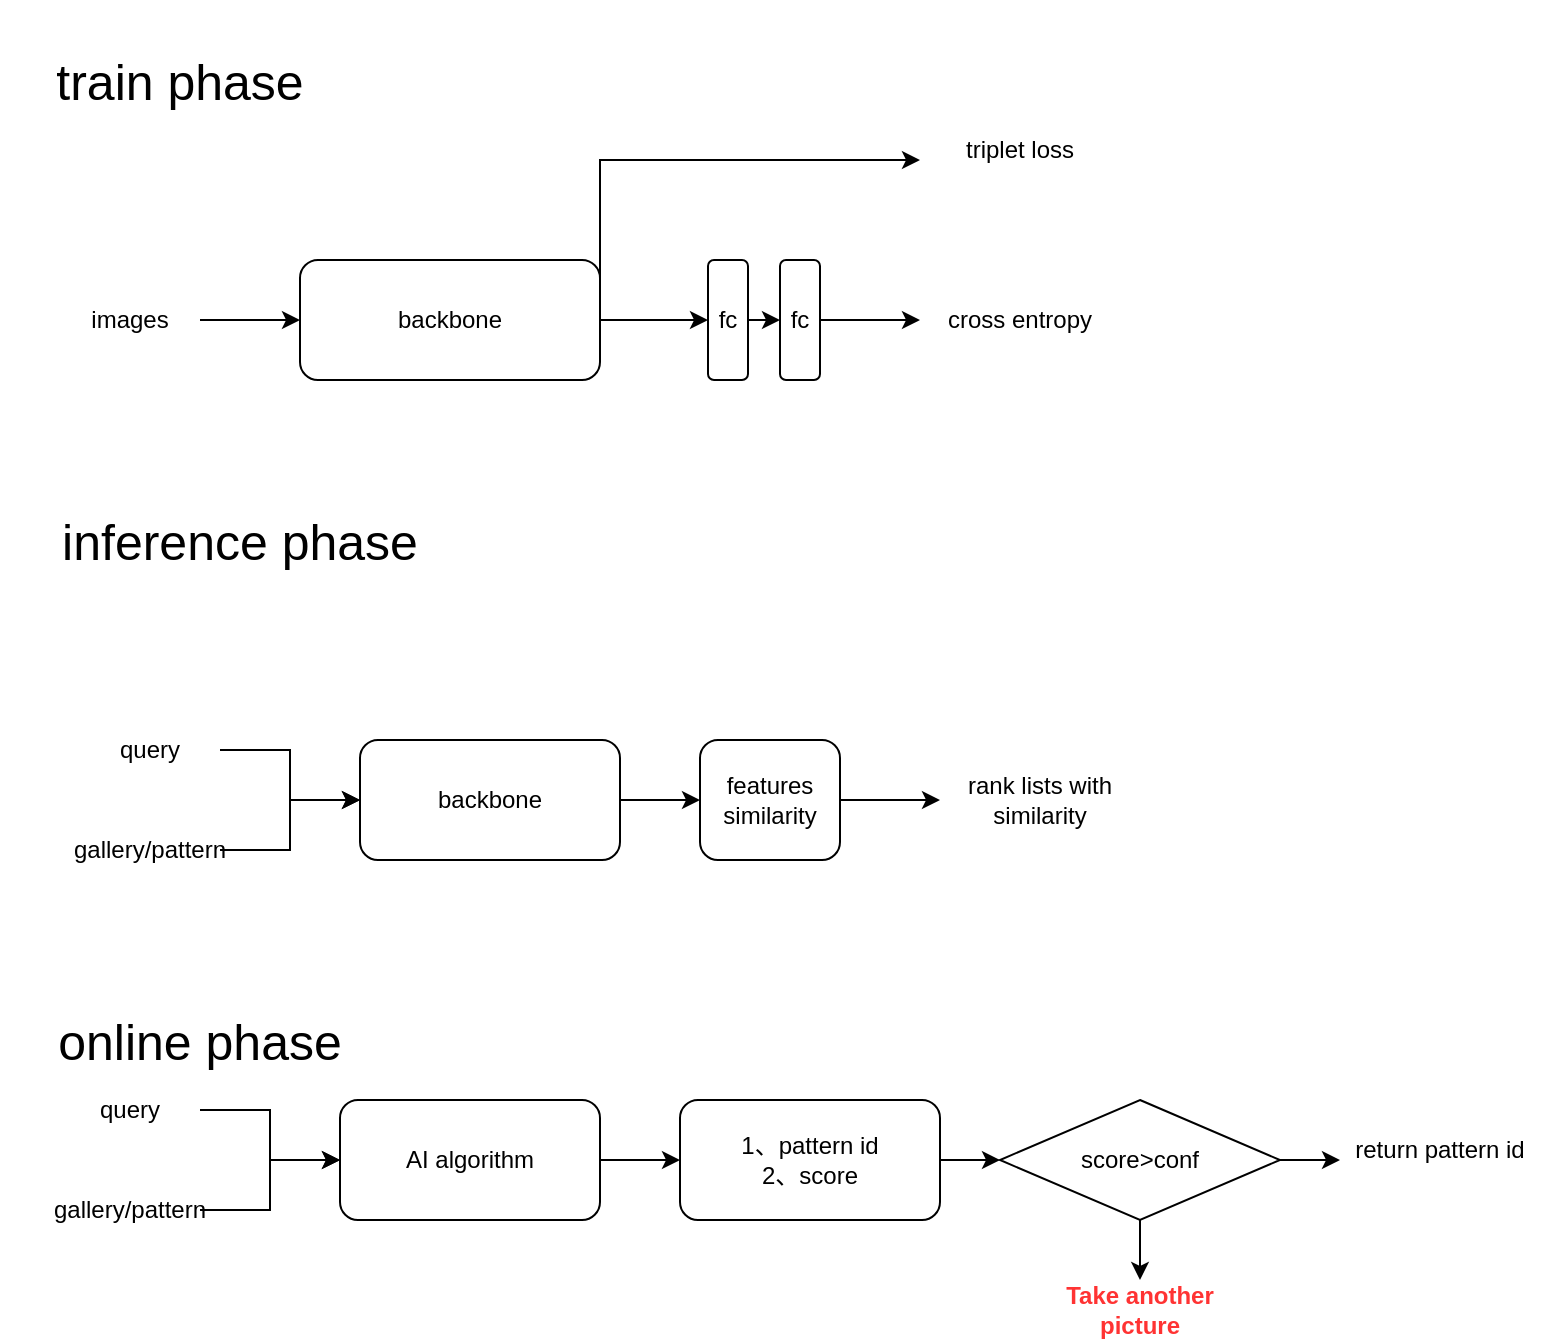 <mxfile version="16.5.4" type="github">
  <diagram id="vZk4j1KvbbzumGJvP9yy" name="Page-1">
    <mxGraphModel dx="1422" dy="762" grid="1" gridSize="10" guides="1" tooltips="1" connect="1" arrows="1" fold="1" page="1" pageScale="1" pageWidth="827" pageHeight="1169" math="0" shadow="0">
      <root>
        <mxCell id="0" />
        <mxCell id="1" parent="0" />
        <mxCell id="sy1dB5hf08ShYreX1FzD-12" style="edgeStyle=orthogonalEdgeStyle;rounded=0;orthogonalLoop=1;jettySize=auto;html=1;exitX=1;exitY=0.5;exitDx=0;exitDy=0;entryX=0;entryY=0.5;entryDx=0;entryDy=0;" parent="1" source="sy1dB5hf08ShYreX1FzD-1" target="sy1dB5hf08ShYreX1FzD-2" edge="1">
          <mxGeometry relative="1" as="geometry" />
        </mxCell>
        <mxCell id="sy1dB5hf08ShYreX1FzD-13" style="edgeStyle=orthogonalEdgeStyle;rounded=0;orthogonalLoop=1;jettySize=auto;html=1;exitX=1;exitY=0.5;exitDx=0;exitDy=0;" parent="1" source="sy1dB5hf08ShYreX1FzD-1" target="sy1dB5hf08ShYreX1FzD-9" edge="1">
          <mxGeometry relative="1" as="geometry">
            <Array as="points">
              <mxPoint x="350" y="200" />
            </Array>
          </mxGeometry>
        </mxCell>
        <mxCell id="sy1dB5hf08ShYreX1FzD-1" value="backbone" style="rounded=1;whiteSpace=wrap;html=1;" parent="1" vertex="1">
          <mxGeometry x="200" y="250" width="150" height="60" as="geometry" />
        </mxCell>
        <mxCell id="sy1dB5hf08ShYreX1FzD-11" style="edgeStyle=orthogonalEdgeStyle;rounded=0;orthogonalLoop=1;jettySize=auto;html=1;exitX=1;exitY=0.5;exitDx=0;exitDy=0;entryX=0;entryY=0.5;entryDx=0;entryDy=0;" parent="1" source="sy1dB5hf08ShYreX1FzD-2" target="sy1dB5hf08ShYreX1FzD-3" edge="1">
          <mxGeometry relative="1" as="geometry" />
        </mxCell>
        <mxCell id="sy1dB5hf08ShYreX1FzD-2" value="fc" style="rounded=1;whiteSpace=wrap;html=1;" parent="1" vertex="1">
          <mxGeometry x="404" y="250" width="20" height="60" as="geometry" />
        </mxCell>
        <mxCell id="sy1dB5hf08ShYreX1FzD-10" value="" style="edgeStyle=orthogonalEdgeStyle;rounded=0;orthogonalLoop=1;jettySize=auto;html=1;" parent="1" source="sy1dB5hf08ShYreX1FzD-3" target="sy1dB5hf08ShYreX1FzD-8" edge="1">
          <mxGeometry relative="1" as="geometry" />
        </mxCell>
        <mxCell id="sy1dB5hf08ShYreX1FzD-3" value="fc" style="rounded=1;whiteSpace=wrap;html=1;" parent="1" vertex="1">
          <mxGeometry x="440" y="250" width="20" height="60" as="geometry" />
        </mxCell>
        <mxCell id="sy1dB5hf08ShYreX1FzD-8" value="cross entropy" style="text;html=1;strokeColor=none;fillColor=none;align=center;verticalAlign=middle;whiteSpace=wrap;rounded=0;" parent="1" vertex="1">
          <mxGeometry x="510" y="265" width="100" height="30" as="geometry" />
        </mxCell>
        <mxCell id="sy1dB5hf08ShYreX1FzD-9" value="triplet loss" style="text;html=1;strokeColor=none;fillColor=none;align=center;verticalAlign=middle;whiteSpace=wrap;rounded=0;" parent="1" vertex="1">
          <mxGeometry x="510" y="180" width="100" height="30" as="geometry" />
        </mxCell>
        <mxCell id="sy1dB5hf08ShYreX1FzD-14" value="&lt;font style=&quot;font-size: 25px&quot;&gt;train phase&lt;/font&gt;" style="text;html=1;strokeColor=none;fillColor=none;align=center;verticalAlign=middle;whiteSpace=wrap;rounded=0;" parent="1" vertex="1">
          <mxGeometry x="50" y="120" width="180" height="80" as="geometry" />
        </mxCell>
        <mxCell id="sy1dB5hf08ShYreX1FzD-15" value="&lt;font style=&quot;font-size: 25px&quot;&gt;inference phase&lt;/font&gt;" style="text;html=1;strokeColor=none;fillColor=none;align=center;verticalAlign=middle;whiteSpace=wrap;rounded=0;" parent="1" vertex="1">
          <mxGeometry x="60" y="350" width="220" height="80" as="geometry" />
        </mxCell>
        <mxCell id="sy1dB5hf08ShYreX1FzD-26" value="" style="edgeStyle=orthogonalEdgeStyle;rounded=0;orthogonalLoop=1;jettySize=auto;html=1;fontSize=25;" parent="1" source="sy1dB5hf08ShYreX1FzD-16" target="sy1dB5hf08ShYreX1FzD-23" edge="1">
          <mxGeometry relative="1" as="geometry" />
        </mxCell>
        <mxCell id="sy1dB5hf08ShYreX1FzD-16" value="backbone" style="rounded=1;whiteSpace=wrap;html=1;" parent="1" vertex="1">
          <mxGeometry x="230" y="490" width="130" height="60" as="geometry" />
        </mxCell>
        <mxCell id="sy1dB5hf08ShYreX1FzD-18" value="" style="edgeStyle=orthogonalEdgeStyle;rounded=0;orthogonalLoop=1;jettySize=auto;html=1;fontSize=25;" parent="1" source="sy1dB5hf08ShYreX1FzD-17" target="sy1dB5hf08ShYreX1FzD-1" edge="1">
          <mxGeometry relative="1" as="geometry" />
        </mxCell>
        <mxCell id="sy1dB5hf08ShYreX1FzD-17" value="images" style="text;html=1;strokeColor=none;fillColor=none;align=center;verticalAlign=middle;whiteSpace=wrap;rounded=0;" parent="1" vertex="1">
          <mxGeometry x="80" y="265" width="70" height="30" as="geometry" />
        </mxCell>
        <mxCell id="sy1dB5hf08ShYreX1FzD-21" value="" style="edgeStyle=orthogonalEdgeStyle;rounded=0;orthogonalLoop=1;jettySize=auto;html=1;fontSize=25;" parent="1" source="sy1dB5hf08ShYreX1FzD-19" target="sy1dB5hf08ShYreX1FzD-16" edge="1">
          <mxGeometry relative="1" as="geometry" />
        </mxCell>
        <mxCell id="sy1dB5hf08ShYreX1FzD-19" value="query" style="text;html=1;strokeColor=none;fillColor=none;align=center;verticalAlign=middle;whiteSpace=wrap;rounded=0;" parent="1" vertex="1">
          <mxGeometry x="90" y="480" width="70" height="30" as="geometry" />
        </mxCell>
        <mxCell id="sy1dB5hf08ShYreX1FzD-22" value="" style="edgeStyle=orthogonalEdgeStyle;rounded=0;orthogonalLoop=1;jettySize=auto;html=1;fontSize=25;" parent="1" source="sy1dB5hf08ShYreX1FzD-20" target="sy1dB5hf08ShYreX1FzD-16" edge="1">
          <mxGeometry relative="1" as="geometry" />
        </mxCell>
        <mxCell id="sy1dB5hf08ShYreX1FzD-20" value="gallery/pattern" style="text;html=1;strokeColor=none;fillColor=none;align=center;verticalAlign=middle;whiteSpace=wrap;rounded=0;" parent="1" vertex="1">
          <mxGeometry x="90" y="530" width="70" height="30" as="geometry" />
        </mxCell>
        <mxCell id="sy1dB5hf08ShYreX1FzD-25" value="" style="edgeStyle=orthogonalEdgeStyle;rounded=0;orthogonalLoop=1;jettySize=auto;html=1;fontSize=25;" parent="1" source="sy1dB5hf08ShYreX1FzD-23" target="sy1dB5hf08ShYreX1FzD-24" edge="1">
          <mxGeometry relative="1" as="geometry" />
        </mxCell>
        <mxCell id="sy1dB5hf08ShYreX1FzD-23" value="features similarity" style="rounded=1;whiteSpace=wrap;html=1;" parent="1" vertex="1">
          <mxGeometry x="400" y="490" width="70" height="60" as="geometry" />
        </mxCell>
        <mxCell id="sy1dB5hf08ShYreX1FzD-24" value="rank lists with similarity" style="text;html=1;strokeColor=none;fillColor=none;align=center;verticalAlign=middle;whiteSpace=wrap;rounded=0;" parent="1" vertex="1">
          <mxGeometry x="520" y="505" width="100" height="30" as="geometry" />
        </mxCell>
        <mxCell id="Ra_HcaEEZ7-VM2q0Y4Kx-1" value="&lt;font style=&quot;font-size: 25px&quot;&gt;online phase&lt;/font&gt;" style="text;html=1;strokeColor=none;fillColor=none;align=center;verticalAlign=middle;whiteSpace=wrap;rounded=0;" vertex="1" parent="1">
          <mxGeometry x="60" y="600" width="180" height="80" as="geometry" />
        </mxCell>
        <mxCell id="Ra_HcaEEZ7-VM2q0Y4Kx-2" value="" style="edgeStyle=orthogonalEdgeStyle;rounded=0;orthogonalLoop=1;jettySize=auto;html=1;fontSize=25;" edge="1" parent="1" source="Ra_HcaEEZ7-VM2q0Y4Kx-3">
          <mxGeometry relative="1" as="geometry">
            <mxPoint x="390" y="700" as="targetPoint" />
          </mxGeometry>
        </mxCell>
        <mxCell id="Ra_HcaEEZ7-VM2q0Y4Kx-3" value="AI algorithm" style="rounded=1;whiteSpace=wrap;html=1;" vertex="1" parent="1">
          <mxGeometry x="220" y="670" width="130" height="60" as="geometry" />
        </mxCell>
        <mxCell id="Ra_HcaEEZ7-VM2q0Y4Kx-4" value="" style="edgeStyle=orthogonalEdgeStyle;rounded=0;orthogonalLoop=1;jettySize=auto;html=1;fontSize=25;" edge="1" parent="1" source="Ra_HcaEEZ7-VM2q0Y4Kx-5" target="Ra_HcaEEZ7-VM2q0Y4Kx-3">
          <mxGeometry relative="1" as="geometry" />
        </mxCell>
        <mxCell id="Ra_HcaEEZ7-VM2q0Y4Kx-5" value="query" style="text;html=1;strokeColor=none;fillColor=none;align=center;verticalAlign=middle;whiteSpace=wrap;rounded=0;" vertex="1" parent="1">
          <mxGeometry x="80" y="660" width="70" height="30" as="geometry" />
        </mxCell>
        <mxCell id="Ra_HcaEEZ7-VM2q0Y4Kx-6" value="" style="edgeStyle=orthogonalEdgeStyle;rounded=0;orthogonalLoop=1;jettySize=auto;html=1;fontSize=25;" edge="1" parent="1" source="Ra_HcaEEZ7-VM2q0Y4Kx-7" target="Ra_HcaEEZ7-VM2q0Y4Kx-3">
          <mxGeometry relative="1" as="geometry" />
        </mxCell>
        <mxCell id="Ra_HcaEEZ7-VM2q0Y4Kx-7" value="gallery/pattern" style="text;html=1;strokeColor=none;fillColor=none;align=center;verticalAlign=middle;whiteSpace=wrap;rounded=0;" vertex="1" parent="1">
          <mxGeometry x="80" y="710" width="70" height="30" as="geometry" />
        </mxCell>
        <mxCell id="Ra_HcaEEZ7-VM2q0Y4Kx-15" style="edgeStyle=orthogonalEdgeStyle;rounded=0;orthogonalLoop=1;jettySize=auto;html=1;exitX=1;exitY=0.5;exitDx=0;exitDy=0;entryX=0;entryY=0.5;entryDx=0;entryDy=0;" edge="1" parent="1" source="Ra_HcaEEZ7-VM2q0Y4Kx-11" target="Ra_HcaEEZ7-VM2q0Y4Kx-14">
          <mxGeometry relative="1" as="geometry" />
        </mxCell>
        <mxCell id="Ra_HcaEEZ7-VM2q0Y4Kx-11" value="1、pattern id&lt;br&gt;2、score" style="rounded=1;whiteSpace=wrap;html=1;" vertex="1" parent="1">
          <mxGeometry x="390" y="670" width="130" height="60" as="geometry" />
        </mxCell>
        <mxCell id="Ra_HcaEEZ7-VM2q0Y4Kx-16" style="edgeStyle=orthogonalEdgeStyle;rounded=0;orthogonalLoop=1;jettySize=auto;html=1;exitX=1;exitY=0.5;exitDx=0;exitDy=0;" edge="1" parent="1" source="Ra_HcaEEZ7-VM2q0Y4Kx-14">
          <mxGeometry relative="1" as="geometry">
            <mxPoint x="720" y="700" as="targetPoint" />
          </mxGeometry>
        </mxCell>
        <mxCell id="Ra_HcaEEZ7-VM2q0Y4Kx-19" style="edgeStyle=orthogonalEdgeStyle;rounded=0;orthogonalLoop=1;jettySize=auto;html=1;exitX=0.5;exitY=1;exitDx=0;exitDy=0;fontColor=#FF3333;" edge="1" parent="1" source="Ra_HcaEEZ7-VM2q0Y4Kx-14" target="Ra_HcaEEZ7-VM2q0Y4Kx-18">
          <mxGeometry relative="1" as="geometry" />
        </mxCell>
        <mxCell id="Ra_HcaEEZ7-VM2q0Y4Kx-14" value="score&amp;gt;conf" style="rhombus;whiteSpace=wrap;html=1;" vertex="1" parent="1">
          <mxGeometry x="550" y="670" width="140" height="60" as="geometry" />
        </mxCell>
        <mxCell id="Ra_HcaEEZ7-VM2q0Y4Kx-17" value="return pattern id" style="text;html=1;strokeColor=none;fillColor=none;align=center;verticalAlign=middle;whiteSpace=wrap;rounded=0;" vertex="1" parent="1">
          <mxGeometry x="720" y="680" width="100" height="30" as="geometry" />
        </mxCell>
        <mxCell id="Ra_HcaEEZ7-VM2q0Y4Kx-18" value="&lt;b&gt;&lt;font color=&quot;#ff3333&quot;&gt;Take another picture&lt;/font&gt;&lt;/b&gt;" style="text;html=1;strokeColor=none;fillColor=none;align=center;verticalAlign=middle;whiteSpace=wrap;rounded=0;" vertex="1" parent="1">
          <mxGeometry x="570" y="760" width="100" height="30" as="geometry" />
        </mxCell>
      </root>
    </mxGraphModel>
  </diagram>
</mxfile>
